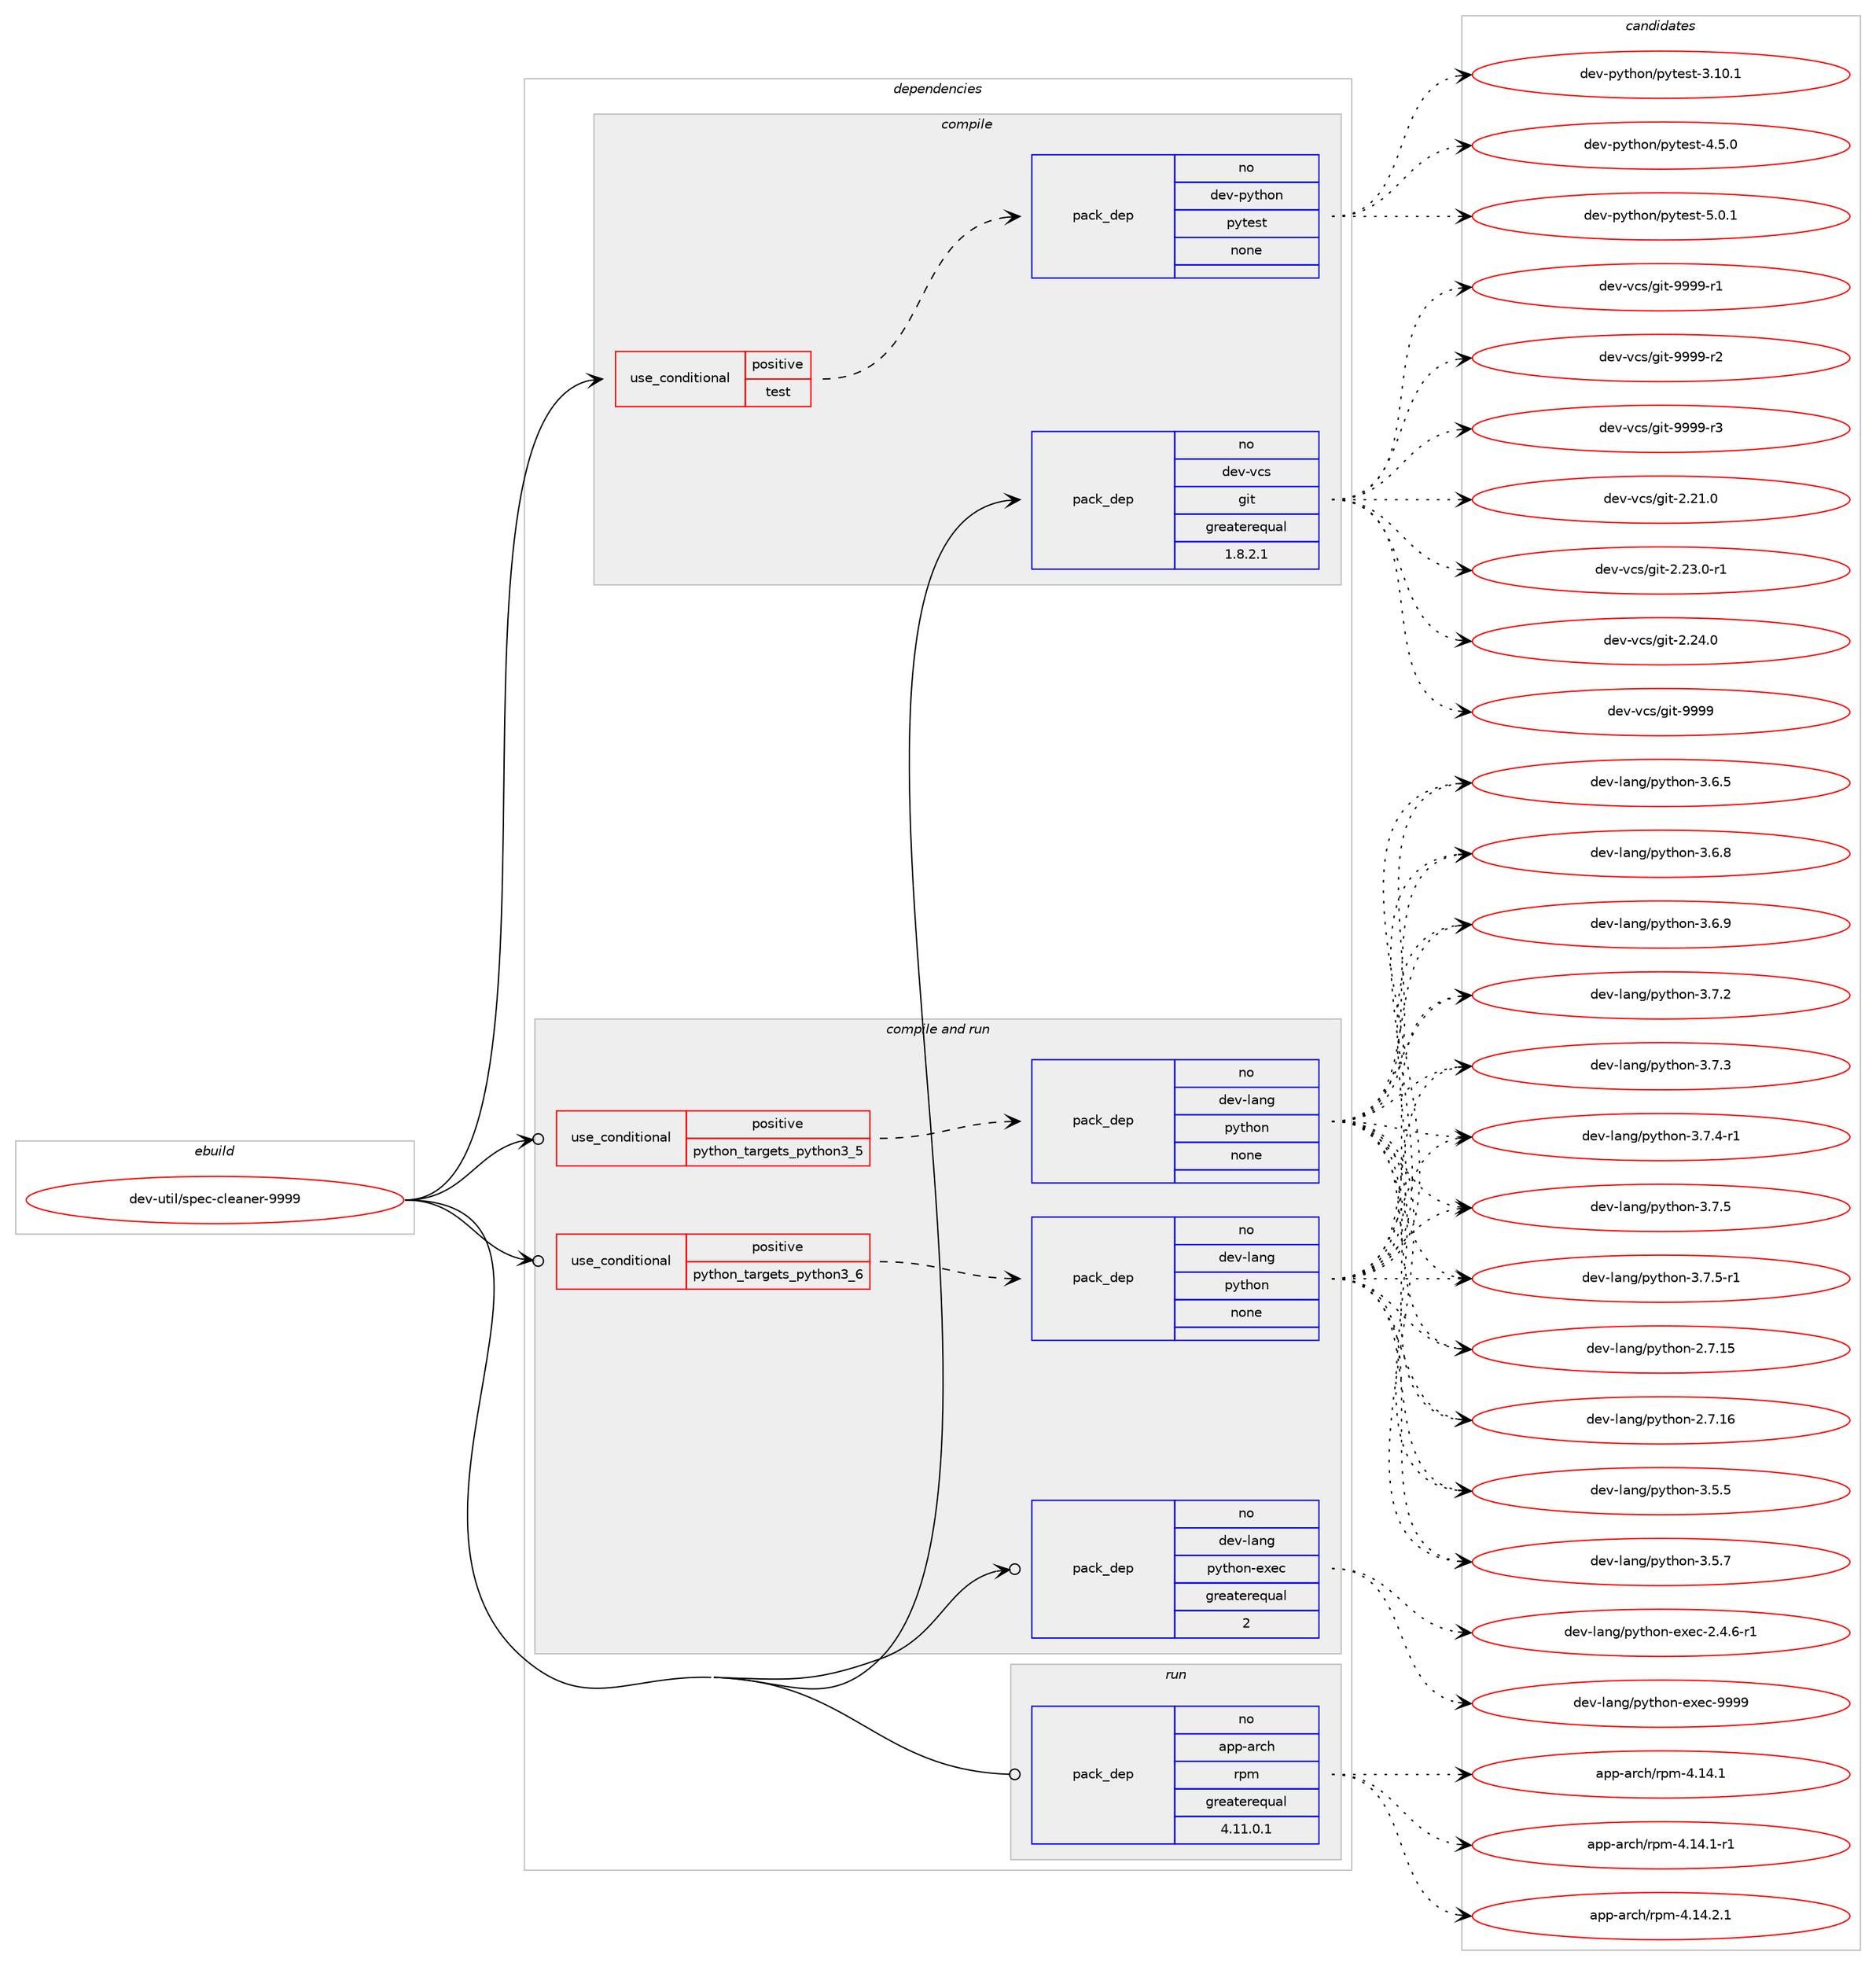 digraph prolog {

# *************
# Graph options
# *************

newrank=true;
concentrate=true;
compound=true;
graph [rankdir=LR,fontname=Helvetica,fontsize=10,ranksep=1.5];#, ranksep=2.5, nodesep=0.2];
edge  [arrowhead=vee];
node  [fontname=Helvetica,fontsize=10];

# **********
# The ebuild
# **********

subgraph cluster_leftcol {
color=gray;
rank=same;
label=<<i>ebuild</i>>;
id [label="dev-util/spec-cleaner-9999", color=red, width=4, href="../dev-util/spec-cleaner-9999.svg"];
}

# ****************
# The dependencies
# ****************

subgraph cluster_midcol {
color=gray;
label=<<i>dependencies</i>>;
subgraph cluster_compile {
fillcolor="#eeeeee";
style=filled;
label=<<i>compile</i>>;
subgraph cond183336 {
dependency732274 [label=<<TABLE BORDER="0" CELLBORDER="1" CELLSPACING="0" CELLPADDING="4"><TR><TD ROWSPAN="3" CELLPADDING="10">use_conditional</TD></TR><TR><TD>positive</TD></TR><TR><TD>test</TD></TR></TABLE>>, shape=none, color=red];
subgraph pack536744 {
dependency732275 [label=<<TABLE BORDER="0" CELLBORDER="1" CELLSPACING="0" CELLPADDING="4" WIDTH="220"><TR><TD ROWSPAN="6" CELLPADDING="30">pack_dep</TD></TR><TR><TD WIDTH="110">no</TD></TR><TR><TD>dev-python</TD></TR><TR><TD>pytest</TD></TR><TR><TD>none</TD></TR><TR><TD></TD></TR></TABLE>>, shape=none, color=blue];
}
dependency732274:e -> dependency732275:w [weight=20,style="dashed",arrowhead="vee"];
}
id:e -> dependency732274:w [weight=20,style="solid",arrowhead="vee"];
subgraph pack536745 {
dependency732276 [label=<<TABLE BORDER="0" CELLBORDER="1" CELLSPACING="0" CELLPADDING="4" WIDTH="220"><TR><TD ROWSPAN="6" CELLPADDING="30">pack_dep</TD></TR><TR><TD WIDTH="110">no</TD></TR><TR><TD>dev-vcs</TD></TR><TR><TD>git</TD></TR><TR><TD>greaterequal</TD></TR><TR><TD>1.8.2.1</TD></TR></TABLE>>, shape=none, color=blue];
}
id:e -> dependency732276:w [weight=20,style="solid",arrowhead="vee"];
}
subgraph cluster_compileandrun {
fillcolor="#eeeeee";
style=filled;
label=<<i>compile and run</i>>;
subgraph cond183337 {
dependency732277 [label=<<TABLE BORDER="0" CELLBORDER="1" CELLSPACING="0" CELLPADDING="4"><TR><TD ROWSPAN="3" CELLPADDING="10">use_conditional</TD></TR><TR><TD>positive</TD></TR><TR><TD>python_targets_python3_5</TD></TR></TABLE>>, shape=none, color=red];
subgraph pack536746 {
dependency732278 [label=<<TABLE BORDER="0" CELLBORDER="1" CELLSPACING="0" CELLPADDING="4" WIDTH="220"><TR><TD ROWSPAN="6" CELLPADDING="30">pack_dep</TD></TR><TR><TD WIDTH="110">no</TD></TR><TR><TD>dev-lang</TD></TR><TR><TD>python</TD></TR><TR><TD>none</TD></TR><TR><TD></TD></TR></TABLE>>, shape=none, color=blue];
}
dependency732277:e -> dependency732278:w [weight=20,style="dashed",arrowhead="vee"];
}
id:e -> dependency732277:w [weight=20,style="solid",arrowhead="odotvee"];
subgraph cond183338 {
dependency732279 [label=<<TABLE BORDER="0" CELLBORDER="1" CELLSPACING="0" CELLPADDING="4"><TR><TD ROWSPAN="3" CELLPADDING="10">use_conditional</TD></TR><TR><TD>positive</TD></TR><TR><TD>python_targets_python3_6</TD></TR></TABLE>>, shape=none, color=red];
subgraph pack536747 {
dependency732280 [label=<<TABLE BORDER="0" CELLBORDER="1" CELLSPACING="0" CELLPADDING="4" WIDTH="220"><TR><TD ROWSPAN="6" CELLPADDING="30">pack_dep</TD></TR><TR><TD WIDTH="110">no</TD></TR><TR><TD>dev-lang</TD></TR><TR><TD>python</TD></TR><TR><TD>none</TD></TR><TR><TD></TD></TR></TABLE>>, shape=none, color=blue];
}
dependency732279:e -> dependency732280:w [weight=20,style="dashed",arrowhead="vee"];
}
id:e -> dependency732279:w [weight=20,style="solid",arrowhead="odotvee"];
subgraph pack536748 {
dependency732281 [label=<<TABLE BORDER="0" CELLBORDER="1" CELLSPACING="0" CELLPADDING="4" WIDTH="220"><TR><TD ROWSPAN="6" CELLPADDING="30">pack_dep</TD></TR><TR><TD WIDTH="110">no</TD></TR><TR><TD>dev-lang</TD></TR><TR><TD>python-exec</TD></TR><TR><TD>greaterequal</TD></TR><TR><TD>2</TD></TR></TABLE>>, shape=none, color=blue];
}
id:e -> dependency732281:w [weight=20,style="solid",arrowhead="odotvee"];
}
subgraph cluster_run {
fillcolor="#eeeeee";
style=filled;
label=<<i>run</i>>;
subgraph pack536749 {
dependency732282 [label=<<TABLE BORDER="0" CELLBORDER="1" CELLSPACING="0" CELLPADDING="4" WIDTH="220"><TR><TD ROWSPAN="6" CELLPADDING="30">pack_dep</TD></TR><TR><TD WIDTH="110">no</TD></TR><TR><TD>app-arch</TD></TR><TR><TD>rpm</TD></TR><TR><TD>greaterequal</TD></TR><TR><TD>4.11.0.1</TD></TR></TABLE>>, shape=none, color=blue];
}
id:e -> dependency732282:w [weight=20,style="solid",arrowhead="odot"];
}
}

# **************
# The candidates
# **************

subgraph cluster_choices {
rank=same;
color=gray;
label=<<i>candidates</i>>;

subgraph choice536744 {
color=black;
nodesep=1;
choice100101118451121211161041111104711212111610111511645514649484649 [label="dev-python/pytest-3.10.1", color=red, width=4,href="../dev-python/pytest-3.10.1.svg"];
choice1001011184511212111610411111047112121116101115116455246534648 [label="dev-python/pytest-4.5.0", color=red, width=4,href="../dev-python/pytest-4.5.0.svg"];
choice1001011184511212111610411111047112121116101115116455346484649 [label="dev-python/pytest-5.0.1", color=red, width=4,href="../dev-python/pytest-5.0.1.svg"];
dependency732275:e -> choice100101118451121211161041111104711212111610111511645514649484649:w [style=dotted,weight="100"];
dependency732275:e -> choice1001011184511212111610411111047112121116101115116455246534648:w [style=dotted,weight="100"];
dependency732275:e -> choice1001011184511212111610411111047112121116101115116455346484649:w [style=dotted,weight="100"];
}
subgraph choice536745 {
color=black;
nodesep=1;
choice10010111845118991154710310511645504650494648 [label="dev-vcs/git-2.21.0", color=red, width=4,href="../dev-vcs/git-2.21.0.svg"];
choice100101118451189911547103105116455046505146484511449 [label="dev-vcs/git-2.23.0-r1", color=red, width=4,href="../dev-vcs/git-2.23.0-r1.svg"];
choice10010111845118991154710310511645504650524648 [label="dev-vcs/git-2.24.0", color=red, width=4,href="../dev-vcs/git-2.24.0.svg"];
choice1001011184511899115471031051164557575757 [label="dev-vcs/git-9999", color=red, width=4,href="../dev-vcs/git-9999.svg"];
choice10010111845118991154710310511645575757574511449 [label="dev-vcs/git-9999-r1", color=red, width=4,href="../dev-vcs/git-9999-r1.svg"];
choice10010111845118991154710310511645575757574511450 [label="dev-vcs/git-9999-r2", color=red, width=4,href="../dev-vcs/git-9999-r2.svg"];
choice10010111845118991154710310511645575757574511451 [label="dev-vcs/git-9999-r3", color=red, width=4,href="../dev-vcs/git-9999-r3.svg"];
dependency732276:e -> choice10010111845118991154710310511645504650494648:w [style=dotted,weight="100"];
dependency732276:e -> choice100101118451189911547103105116455046505146484511449:w [style=dotted,weight="100"];
dependency732276:e -> choice10010111845118991154710310511645504650524648:w [style=dotted,weight="100"];
dependency732276:e -> choice1001011184511899115471031051164557575757:w [style=dotted,weight="100"];
dependency732276:e -> choice10010111845118991154710310511645575757574511449:w [style=dotted,weight="100"];
dependency732276:e -> choice10010111845118991154710310511645575757574511450:w [style=dotted,weight="100"];
dependency732276:e -> choice10010111845118991154710310511645575757574511451:w [style=dotted,weight="100"];
}
subgraph choice536746 {
color=black;
nodesep=1;
choice10010111845108971101034711212111610411111045504655464953 [label="dev-lang/python-2.7.15", color=red, width=4,href="../dev-lang/python-2.7.15.svg"];
choice10010111845108971101034711212111610411111045504655464954 [label="dev-lang/python-2.7.16", color=red, width=4,href="../dev-lang/python-2.7.16.svg"];
choice100101118451089711010347112121116104111110455146534653 [label="dev-lang/python-3.5.5", color=red, width=4,href="../dev-lang/python-3.5.5.svg"];
choice100101118451089711010347112121116104111110455146534655 [label="dev-lang/python-3.5.7", color=red, width=4,href="../dev-lang/python-3.5.7.svg"];
choice100101118451089711010347112121116104111110455146544653 [label="dev-lang/python-3.6.5", color=red, width=4,href="../dev-lang/python-3.6.5.svg"];
choice100101118451089711010347112121116104111110455146544656 [label="dev-lang/python-3.6.8", color=red, width=4,href="../dev-lang/python-3.6.8.svg"];
choice100101118451089711010347112121116104111110455146544657 [label="dev-lang/python-3.6.9", color=red, width=4,href="../dev-lang/python-3.6.9.svg"];
choice100101118451089711010347112121116104111110455146554650 [label="dev-lang/python-3.7.2", color=red, width=4,href="../dev-lang/python-3.7.2.svg"];
choice100101118451089711010347112121116104111110455146554651 [label="dev-lang/python-3.7.3", color=red, width=4,href="../dev-lang/python-3.7.3.svg"];
choice1001011184510897110103471121211161041111104551465546524511449 [label="dev-lang/python-3.7.4-r1", color=red, width=4,href="../dev-lang/python-3.7.4-r1.svg"];
choice100101118451089711010347112121116104111110455146554653 [label="dev-lang/python-3.7.5", color=red, width=4,href="../dev-lang/python-3.7.5.svg"];
choice1001011184510897110103471121211161041111104551465546534511449 [label="dev-lang/python-3.7.5-r1", color=red, width=4,href="../dev-lang/python-3.7.5-r1.svg"];
dependency732278:e -> choice10010111845108971101034711212111610411111045504655464953:w [style=dotted,weight="100"];
dependency732278:e -> choice10010111845108971101034711212111610411111045504655464954:w [style=dotted,weight="100"];
dependency732278:e -> choice100101118451089711010347112121116104111110455146534653:w [style=dotted,weight="100"];
dependency732278:e -> choice100101118451089711010347112121116104111110455146534655:w [style=dotted,weight="100"];
dependency732278:e -> choice100101118451089711010347112121116104111110455146544653:w [style=dotted,weight="100"];
dependency732278:e -> choice100101118451089711010347112121116104111110455146544656:w [style=dotted,weight="100"];
dependency732278:e -> choice100101118451089711010347112121116104111110455146544657:w [style=dotted,weight="100"];
dependency732278:e -> choice100101118451089711010347112121116104111110455146554650:w [style=dotted,weight="100"];
dependency732278:e -> choice100101118451089711010347112121116104111110455146554651:w [style=dotted,weight="100"];
dependency732278:e -> choice1001011184510897110103471121211161041111104551465546524511449:w [style=dotted,weight="100"];
dependency732278:e -> choice100101118451089711010347112121116104111110455146554653:w [style=dotted,weight="100"];
dependency732278:e -> choice1001011184510897110103471121211161041111104551465546534511449:w [style=dotted,weight="100"];
}
subgraph choice536747 {
color=black;
nodesep=1;
choice10010111845108971101034711212111610411111045504655464953 [label="dev-lang/python-2.7.15", color=red, width=4,href="../dev-lang/python-2.7.15.svg"];
choice10010111845108971101034711212111610411111045504655464954 [label="dev-lang/python-2.7.16", color=red, width=4,href="../dev-lang/python-2.7.16.svg"];
choice100101118451089711010347112121116104111110455146534653 [label="dev-lang/python-3.5.5", color=red, width=4,href="../dev-lang/python-3.5.5.svg"];
choice100101118451089711010347112121116104111110455146534655 [label="dev-lang/python-3.5.7", color=red, width=4,href="../dev-lang/python-3.5.7.svg"];
choice100101118451089711010347112121116104111110455146544653 [label="dev-lang/python-3.6.5", color=red, width=4,href="../dev-lang/python-3.6.5.svg"];
choice100101118451089711010347112121116104111110455146544656 [label="dev-lang/python-3.6.8", color=red, width=4,href="../dev-lang/python-3.6.8.svg"];
choice100101118451089711010347112121116104111110455146544657 [label="dev-lang/python-3.6.9", color=red, width=4,href="../dev-lang/python-3.6.9.svg"];
choice100101118451089711010347112121116104111110455146554650 [label="dev-lang/python-3.7.2", color=red, width=4,href="../dev-lang/python-3.7.2.svg"];
choice100101118451089711010347112121116104111110455146554651 [label="dev-lang/python-3.7.3", color=red, width=4,href="../dev-lang/python-3.7.3.svg"];
choice1001011184510897110103471121211161041111104551465546524511449 [label="dev-lang/python-3.7.4-r1", color=red, width=4,href="../dev-lang/python-3.7.4-r1.svg"];
choice100101118451089711010347112121116104111110455146554653 [label="dev-lang/python-3.7.5", color=red, width=4,href="../dev-lang/python-3.7.5.svg"];
choice1001011184510897110103471121211161041111104551465546534511449 [label="dev-lang/python-3.7.5-r1", color=red, width=4,href="../dev-lang/python-3.7.5-r1.svg"];
dependency732280:e -> choice10010111845108971101034711212111610411111045504655464953:w [style=dotted,weight="100"];
dependency732280:e -> choice10010111845108971101034711212111610411111045504655464954:w [style=dotted,weight="100"];
dependency732280:e -> choice100101118451089711010347112121116104111110455146534653:w [style=dotted,weight="100"];
dependency732280:e -> choice100101118451089711010347112121116104111110455146534655:w [style=dotted,weight="100"];
dependency732280:e -> choice100101118451089711010347112121116104111110455146544653:w [style=dotted,weight="100"];
dependency732280:e -> choice100101118451089711010347112121116104111110455146544656:w [style=dotted,weight="100"];
dependency732280:e -> choice100101118451089711010347112121116104111110455146544657:w [style=dotted,weight="100"];
dependency732280:e -> choice100101118451089711010347112121116104111110455146554650:w [style=dotted,weight="100"];
dependency732280:e -> choice100101118451089711010347112121116104111110455146554651:w [style=dotted,weight="100"];
dependency732280:e -> choice1001011184510897110103471121211161041111104551465546524511449:w [style=dotted,weight="100"];
dependency732280:e -> choice100101118451089711010347112121116104111110455146554653:w [style=dotted,weight="100"];
dependency732280:e -> choice1001011184510897110103471121211161041111104551465546534511449:w [style=dotted,weight="100"];
}
subgraph choice536748 {
color=black;
nodesep=1;
choice10010111845108971101034711212111610411111045101120101994550465246544511449 [label="dev-lang/python-exec-2.4.6-r1", color=red, width=4,href="../dev-lang/python-exec-2.4.6-r1.svg"];
choice10010111845108971101034711212111610411111045101120101994557575757 [label="dev-lang/python-exec-9999", color=red, width=4,href="../dev-lang/python-exec-9999.svg"];
dependency732281:e -> choice10010111845108971101034711212111610411111045101120101994550465246544511449:w [style=dotted,weight="100"];
dependency732281:e -> choice10010111845108971101034711212111610411111045101120101994557575757:w [style=dotted,weight="100"];
}
subgraph choice536749 {
color=black;
nodesep=1;
choice971121124597114991044711411210945524649524649 [label="app-arch/rpm-4.14.1", color=red, width=4,href="../app-arch/rpm-4.14.1.svg"];
choice9711211245971149910447114112109455246495246494511449 [label="app-arch/rpm-4.14.1-r1", color=red, width=4,href="../app-arch/rpm-4.14.1-r1.svg"];
choice9711211245971149910447114112109455246495246504649 [label="app-arch/rpm-4.14.2.1", color=red, width=4,href="../app-arch/rpm-4.14.2.1.svg"];
dependency732282:e -> choice971121124597114991044711411210945524649524649:w [style=dotted,weight="100"];
dependency732282:e -> choice9711211245971149910447114112109455246495246494511449:w [style=dotted,weight="100"];
dependency732282:e -> choice9711211245971149910447114112109455246495246504649:w [style=dotted,weight="100"];
}
}

}
